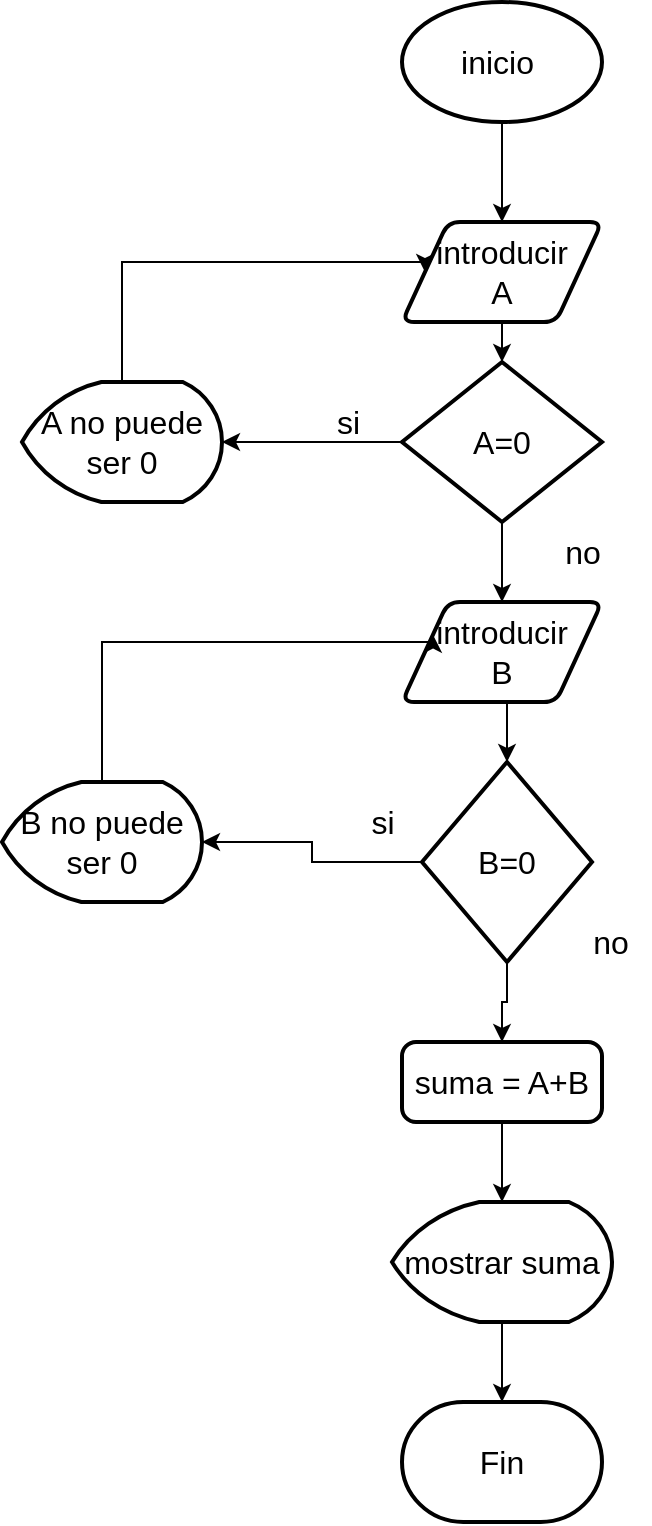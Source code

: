 <mxfile version="20.8.23" type="device"><diagram name="Página-1" id="yfbLnz3lg5VT_wBV6K64"><mxGraphModel dx="934" dy="598" grid="1" gridSize="10" guides="1" tooltips="1" connect="1" arrows="1" fold="1" page="1" pageScale="1" pageWidth="827" pageHeight="1169" math="0" shadow="0"><root><mxCell id="0"/><mxCell id="1" parent="0"/><mxCell id="b9YJvJAI2baNAy1tN03_-4" style="edgeStyle=orthogonalEdgeStyle;rounded=0;orthogonalLoop=1;jettySize=auto;html=1;exitX=0.5;exitY=1;exitDx=0;exitDy=0;exitPerimeter=0;entryX=0.5;entryY=0;entryDx=0;entryDy=0;fontSize=16;" edge="1" parent="1" source="b9YJvJAI2baNAy1tN03_-1" target="b9YJvJAI2baNAy1tN03_-2"><mxGeometry relative="1" as="geometry"/></mxCell><mxCell id="b9YJvJAI2baNAy1tN03_-1" value="&lt;font style=&quot;vertical-align: inherit;&quot;&gt;&lt;font style=&quot;vertical-align: inherit; font-size: 16px;&quot;&gt;inicio&amp;nbsp;&lt;/font&gt;&lt;/font&gt;" style="strokeWidth=2;html=1;shape=mxgraph.flowchart.start_1;whiteSpace=wrap;" vertex="1" parent="1"><mxGeometry x="330" y="20" width="100" height="60" as="geometry"/></mxCell><mxCell id="b9YJvJAI2baNAy1tN03_-13" style="edgeStyle=orthogonalEdgeStyle;rounded=0;orthogonalLoop=1;jettySize=auto;html=1;exitX=0.5;exitY=1;exitDx=0;exitDy=0;entryX=0.5;entryY=0;entryDx=0;entryDy=0;entryPerimeter=0;fontSize=16;" edge="1" parent="1" source="b9YJvJAI2baNAy1tN03_-2" target="b9YJvJAI2baNAy1tN03_-12"><mxGeometry relative="1" as="geometry"/></mxCell><mxCell id="b9YJvJAI2baNAy1tN03_-2" value="introducir&lt;br&gt;A" style="shape=parallelogram;html=1;strokeWidth=2;perimeter=parallelogramPerimeter;whiteSpace=wrap;rounded=1;arcSize=12;size=0.23;fontSize=16;" vertex="1" parent="1"><mxGeometry x="330" y="130" width="100" height="50" as="geometry"/></mxCell><mxCell id="b9YJvJAI2baNAy1tN03_-25" style="edgeStyle=orthogonalEdgeStyle;rounded=0;orthogonalLoop=1;jettySize=auto;html=1;exitX=0.5;exitY=1;exitDx=0;exitDy=0;entryX=0.5;entryY=0;entryDx=0;entryDy=0;entryPerimeter=0;fontSize=16;" edge="1" parent="1" source="b9YJvJAI2baNAy1tN03_-3" target="b9YJvJAI2baNAy1tN03_-23"><mxGeometry relative="1" as="geometry"/></mxCell><mxCell id="b9YJvJAI2baNAy1tN03_-3" value="introducir&lt;br&gt;B" style="shape=parallelogram;html=1;strokeWidth=2;perimeter=parallelogramPerimeter;whiteSpace=wrap;rounded=1;arcSize=12;size=0.23;fontSize=16;" vertex="1" parent="1"><mxGeometry x="330" y="320" width="100" height="50" as="geometry"/></mxCell><mxCell id="b9YJvJAI2baNAy1tN03_-9" style="edgeStyle=orthogonalEdgeStyle;rounded=0;orthogonalLoop=1;jettySize=auto;html=1;exitX=0.5;exitY=1;exitDx=0;exitDy=0;entryX=0.5;entryY=0;entryDx=0;entryDy=0;entryPerimeter=0;fontSize=16;" edge="1" parent="1" source="b9YJvJAI2baNAy1tN03_-6" target="b9YJvJAI2baNAy1tN03_-8"><mxGeometry relative="1" as="geometry"/></mxCell><mxCell id="b9YJvJAI2baNAy1tN03_-6" value="suma = A+B" style="rounded=1;whiteSpace=wrap;html=1;absoluteArcSize=1;arcSize=14;strokeWidth=2;fontSize=16;" vertex="1" parent="1"><mxGeometry x="330" y="540" width="100" height="40" as="geometry"/></mxCell><mxCell id="b9YJvJAI2baNAy1tN03_-11" style="edgeStyle=orthogonalEdgeStyle;rounded=0;orthogonalLoop=1;jettySize=auto;html=1;exitX=0.5;exitY=1;exitDx=0;exitDy=0;exitPerimeter=0;entryX=0.5;entryY=0;entryDx=0;entryDy=0;entryPerimeter=0;fontSize=16;" edge="1" parent="1" source="b9YJvJAI2baNAy1tN03_-8" target="b9YJvJAI2baNAy1tN03_-10"><mxGeometry relative="1" as="geometry"/></mxCell><mxCell id="b9YJvJAI2baNAy1tN03_-8" value="mostrar suma" style="strokeWidth=2;html=1;shape=mxgraph.flowchart.display;whiteSpace=wrap;fontSize=16;" vertex="1" parent="1"><mxGeometry x="325" y="620" width="110" height="60" as="geometry"/></mxCell><mxCell id="b9YJvJAI2baNAy1tN03_-10" value="Fin" style="strokeWidth=2;html=1;shape=mxgraph.flowchart.terminator;whiteSpace=wrap;fontSize=16;" vertex="1" parent="1"><mxGeometry x="330" y="720" width="100" height="60" as="geometry"/></mxCell><mxCell id="b9YJvJAI2baNAy1tN03_-15" style="edgeStyle=orthogonalEdgeStyle;rounded=0;orthogonalLoop=1;jettySize=auto;html=1;exitX=0;exitY=0.5;exitDx=0;exitDy=0;exitPerimeter=0;fontSize=16;fontStyle=0" edge="1" parent="1" source="b9YJvJAI2baNAy1tN03_-12" target="b9YJvJAI2baNAy1tN03_-14"><mxGeometry relative="1" as="geometry"/></mxCell><mxCell id="b9YJvJAI2baNAy1tN03_-18" style="edgeStyle=orthogonalEdgeStyle;rounded=0;orthogonalLoop=1;jettySize=auto;html=1;exitX=0.5;exitY=1;exitDx=0;exitDy=0;exitPerimeter=0;entryX=0.5;entryY=0;entryDx=0;entryDy=0;fontSize=16;" edge="1" parent="1" source="b9YJvJAI2baNAy1tN03_-12" target="b9YJvJAI2baNAy1tN03_-3"><mxGeometry relative="1" as="geometry"/></mxCell><mxCell id="b9YJvJAI2baNAy1tN03_-12" value="A=0" style="strokeWidth=2;html=1;shape=mxgraph.flowchart.decision;whiteSpace=wrap;fontSize=16;" vertex="1" parent="1"><mxGeometry x="330" y="200" width="100" height="80" as="geometry"/></mxCell><mxCell id="b9YJvJAI2baNAy1tN03_-16" style="edgeStyle=orthogonalEdgeStyle;rounded=0;orthogonalLoop=1;jettySize=auto;html=1;exitX=0.5;exitY=0;exitDx=0;exitDy=0;exitPerimeter=0;entryX=0;entryY=0.5;entryDx=0;entryDy=0;fontSize=16;" edge="1" parent="1" source="b9YJvJAI2baNAy1tN03_-14" target="b9YJvJAI2baNAy1tN03_-2"><mxGeometry relative="1" as="geometry"><Array as="points"><mxPoint x="190" y="150"/><mxPoint x="342" y="150"/></Array></mxGeometry></mxCell><mxCell id="b9YJvJAI2baNAy1tN03_-14" value="A no puede ser 0" style="strokeWidth=2;html=1;shape=mxgraph.flowchart.display;whiteSpace=wrap;fontSize=16;" vertex="1" parent="1"><mxGeometry x="140" y="210" width="100" height="60" as="geometry"/></mxCell><mxCell id="b9YJvJAI2baNAy1tN03_-22" style="edgeStyle=orthogonalEdgeStyle;rounded=0;orthogonalLoop=1;jettySize=auto;html=1;entryX=0;entryY=0.25;entryDx=0;entryDy=0;fontSize=16;" edge="1" parent="1" source="b9YJvJAI2baNAy1tN03_-19" target="b9YJvJAI2baNAy1tN03_-3"><mxGeometry relative="1" as="geometry"><Array as="points"><mxPoint x="180" y="340"/><mxPoint x="346" y="340"/></Array></mxGeometry></mxCell><mxCell id="b9YJvJAI2baNAy1tN03_-19" value="B no puede ser 0" style="strokeWidth=2;html=1;shape=mxgraph.flowchart.display;whiteSpace=wrap;fontSize=16;" vertex="1" parent="1"><mxGeometry x="130" y="410" width="100" height="60" as="geometry"/></mxCell><mxCell id="b9YJvJAI2baNAy1tN03_-20" value="si&amp;nbsp;&lt;br&gt;" style="text;html=1;align=center;verticalAlign=middle;resizable=0;points=[];autosize=1;strokeColor=none;fillColor=none;fontSize=16;" vertex="1" parent="1"><mxGeometry x="285" y="215" width="40" height="30" as="geometry"/></mxCell><mxCell id="b9YJvJAI2baNAy1tN03_-21" value="no" style="text;html=1;align=center;verticalAlign=middle;resizable=0;points=[];autosize=1;strokeColor=none;fillColor=none;fontSize=16;" vertex="1" parent="1"><mxGeometry x="400" y="280" width="40" height="30" as="geometry"/></mxCell><mxCell id="b9YJvJAI2baNAy1tN03_-24" style="edgeStyle=orthogonalEdgeStyle;rounded=0;orthogonalLoop=1;jettySize=auto;html=1;fontSize=16;" edge="1" parent="1" source="b9YJvJAI2baNAy1tN03_-23" target="b9YJvJAI2baNAy1tN03_-19"><mxGeometry relative="1" as="geometry"/></mxCell><mxCell id="b9YJvJAI2baNAy1tN03_-26" style="edgeStyle=orthogonalEdgeStyle;rounded=0;orthogonalLoop=1;jettySize=auto;html=1;exitX=0.5;exitY=1;exitDx=0;exitDy=0;exitPerimeter=0;entryX=0.5;entryY=0;entryDx=0;entryDy=0;fontSize=16;" edge="1" parent="1" source="b9YJvJAI2baNAy1tN03_-23" target="b9YJvJAI2baNAy1tN03_-6"><mxGeometry relative="1" as="geometry"/></mxCell><mxCell id="b9YJvJAI2baNAy1tN03_-23" value="B=0" style="strokeWidth=2;html=1;shape=mxgraph.flowchart.decision;whiteSpace=wrap;fontSize=16;" vertex="1" parent="1"><mxGeometry x="340" y="400" width="85" height="100" as="geometry"/></mxCell><mxCell id="b9YJvJAI2baNAy1tN03_-27" value="no" style="text;html=1;align=center;verticalAlign=middle;resizable=0;points=[];autosize=1;strokeColor=none;fillColor=none;fontSize=16;" vertex="1" parent="1"><mxGeometry x="414" y="475" width="40" height="30" as="geometry"/></mxCell><mxCell id="b9YJvJAI2baNAy1tN03_-28" value="si" style="text;html=1;align=center;verticalAlign=middle;resizable=0;points=[];autosize=1;strokeColor=none;fillColor=none;fontSize=16;" vertex="1" parent="1"><mxGeometry x="300" y="415" width="40" height="30" as="geometry"/></mxCell></root></mxGraphModel></diagram></mxfile>